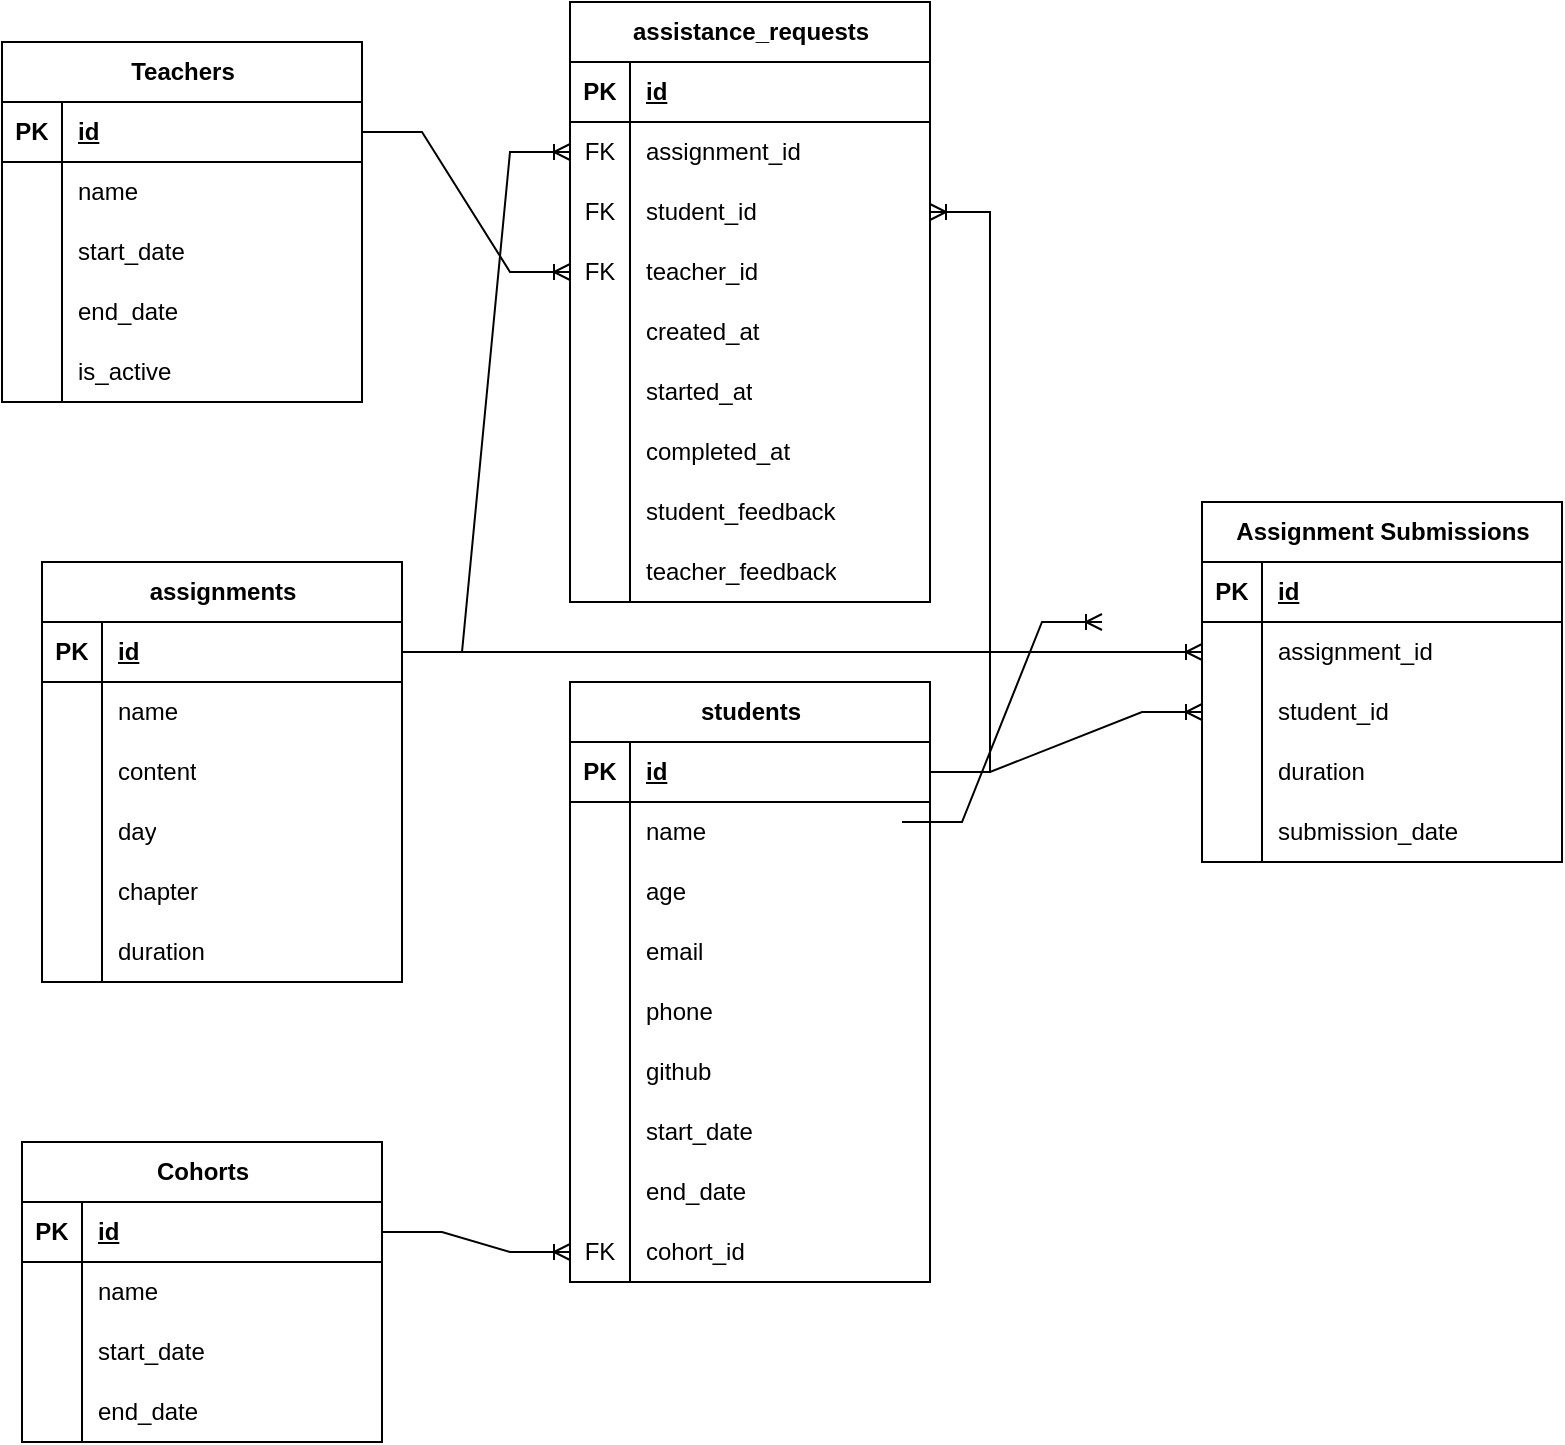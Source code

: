<mxfile version="21.5.1" type="device">
  <diagram id="C5RBs43oDa-KdzZeNtuy" name="Page-1">
    <mxGraphModel dx="472" dy="754" grid="1" gridSize="10" guides="1" tooltips="1" connect="1" arrows="1" fold="1" page="1" pageScale="1" pageWidth="827" pageHeight="1169" math="0" shadow="0">
      <root>
        <mxCell id="WIyWlLk6GJQsqaUBKTNV-0" />
        <mxCell id="WIyWlLk6GJQsqaUBKTNV-1" parent="WIyWlLk6GJQsqaUBKTNV-0" />
        <mxCell id="yOK73aCrvTyBXjFSY5mo-5" value="Teachers" style="shape=table;startSize=30;container=1;collapsible=1;childLayout=tableLayout;fixedRows=1;rowLines=0;fontStyle=1;align=center;resizeLast=1;html=1;" vertex="1" parent="WIyWlLk6GJQsqaUBKTNV-1">
          <mxGeometry x="40" y="80" width="180" height="180" as="geometry" />
        </mxCell>
        <mxCell id="yOK73aCrvTyBXjFSY5mo-6" value="" style="shape=tableRow;horizontal=0;startSize=0;swimlaneHead=0;swimlaneBody=0;fillColor=none;collapsible=0;dropTarget=0;points=[[0,0.5],[1,0.5]];portConstraint=eastwest;top=0;left=0;right=0;bottom=1;" vertex="1" parent="yOK73aCrvTyBXjFSY5mo-5">
          <mxGeometry y="30" width="180" height="30" as="geometry" />
        </mxCell>
        <mxCell id="yOK73aCrvTyBXjFSY5mo-7" value="PK" style="shape=partialRectangle;connectable=0;fillColor=none;top=0;left=0;bottom=0;right=0;fontStyle=1;overflow=hidden;whiteSpace=wrap;html=1;" vertex="1" parent="yOK73aCrvTyBXjFSY5mo-6">
          <mxGeometry width="30" height="30" as="geometry">
            <mxRectangle width="30" height="30" as="alternateBounds" />
          </mxGeometry>
        </mxCell>
        <mxCell id="yOK73aCrvTyBXjFSY5mo-8" value="id" style="shape=partialRectangle;connectable=0;fillColor=none;top=0;left=0;bottom=0;right=0;align=left;spacingLeft=6;fontStyle=5;overflow=hidden;whiteSpace=wrap;html=1;" vertex="1" parent="yOK73aCrvTyBXjFSY5mo-6">
          <mxGeometry x="30" width="150" height="30" as="geometry">
            <mxRectangle width="150" height="30" as="alternateBounds" />
          </mxGeometry>
        </mxCell>
        <mxCell id="yOK73aCrvTyBXjFSY5mo-9" value="" style="shape=tableRow;horizontal=0;startSize=0;swimlaneHead=0;swimlaneBody=0;fillColor=none;collapsible=0;dropTarget=0;points=[[0,0.5],[1,0.5]];portConstraint=eastwest;top=0;left=0;right=0;bottom=0;" vertex="1" parent="yOK73aCrvTyBXjFSY5mo-5">
          <mxGeometry y="60" width="180" height="30" as="geometry" />
        </mxCell>
        <mxCell id="yOK73aCrvTyBXjFSY5mo-10" value="" style="shape=partialRectangle;connectable=0;fillColor=none;top=0;left=0;bottom=0;right=0;editable=1;overflow=hidden;whiteSpace=wrap;html=1;" vertex="1" parent="yOK73aCrvTyBXjFSY5mo-9">
          <mxGeometry width="30" height="30" as="geometry">
            <mxRectangle width="30" height="30" as="alternateBounds" />
          </mxGeometry>
        </mxCell>
        <mxCell id="yOK73aCrvTyBXjFSY5mo-11" value="name" style="shape=partialRectangle;connectable=0;fillColor=none;top=0;left=0;bottom=0;right=0;align=left;spacingLeft=6;overflow=hidden;whiteSpace=wrap;html=1;" vertex="1" parent="yOK73aCrvTyBXjFSY5mo-9">
          <mxGeometry x="30" width="150" height="30" as="geometry">
            <mxRectangle width="150" height="30" as="alternateBounds" />
          </mxGeometry>
        </mxCell>
        <mxCell id="yOK73aCrvTyBXjFSY5mo-12" value="" style="shape=tableRow;horizontal=0;startSize=0;swimlaneHead=0;swimlaneBody=0;fillColor=none;collapsible=0;dropTarget=0;points=[[0,0.5],[1,0.5]];portConstraint=eastwest;top=0;left=0;right=0;bottom=0;" vertex="1" parent="yOK73aCrvTyBXjFSY5mo-5">
          <mxGeometry y="90" width="180" height="30" as="geometry" />
        </mxCell>
        <mxCell id="yOK73aCrvTyBXjFSY5mo-13" value="" style="shape=partialRectangle;connectable=0;fillColor=none;top=0;left=0;bottom=0;right=0;editable=1;overflow=hidden;whiteSpace=wrap;html=1;" vertex="1" parent="yOK73aCrvTyBXjFSY5mo-12">
          <mxGeometry width="30" height="30" as="geometry">
            <mxRectangle width="30" height="30" as="alternateBounds" />
          </mxGeometry>
        </mxCell>
        <mxCell id="yOK73aCrvTyBXjFSY5mo-14" value="start_date" style="shape=partialRectangle;connectable=0;fillColor=none;top=0;left=0;bottom=0;right=0;align=left;spacingLeft=6;overflow=hidden;whiteSpace=wrap;html=1;" vertex="1" parent="yOK73aCrvTyBXjFSY5mo-12">
          <mxGeometry x="30" width="150" height="30" as="geometry">
            <mxRectangle width="150" height="30" as="alternateBounds" />
          </mxGeometry>
        </mxCell>
        <mxCell id="yOK73aCrvTyBXjFSY5mo-15" value="" style="shape=tableRow;horizontal=0;startSize=0;swimlaneHead=0;swimlaneBody=0;fillColor=none;collapsible=0;dropTarget=0;points=[[0,0.5],[1,0.5]];portConstraint=eastwest;top=0;left=0;right=0;bottom=0;" vertex="1" parent="yOK73aCrvTyBXjFSY5mo-5">
          <mxGeometry y="120" width="180" height="30" as="geometry" />
        </mxCell>
        <mxCell id="yOK73aCrvTyBXjFSY5mo-16" value="" style="shape=partialRectangle;connectable=0;fillColor=none;top=0;left=0;bottom=0;right=0;editable=1;overflow=hidden;whiteSpace=wrap;html=1;" vertex="1" parent="yOK73aCrvTyBXjFSY5mo-15">
          <mxGeometry width="30" height="30" as="geometry">
            <mxRectangle width="30" height="30" as="alternateBounds" />
          </mxGeometry>
        </mxCell>
        <mxCell id="yOK73aCrvTyBXjFSY5mo-17" value="end_date" style="shape=partialRectangle;connectable=0;fillColor=none;top=0;left=0;bottom=0;right=0;align=left;spacingLeft=6;overflow=hidden;whiteSpace=wrap;html=1;" vertex="1" parent="yOK73aCrvTyBXjFSY5mo-15">
          <mxGeometry x="30" width="150" height="30" as="geometry">
            <mxRectangle width="150" height="30" as="alternateBounds" />
          </mxGeometry>
        </mxCell>
        <mxCell id="yOK73aCrvTyBXjFSY5mo-21" style="shape=tableRow;horizontal=0;startSize=0;swimlaneHead=0;swimlaneBody=0;fillColor=none;collapsible=0;dropTarget=0;points=[[0,0.5],[1,0.5]];portConstraint=eastwest;top=0;left=0;right=0;bottom=0;" vertex="1" parent="yOK73aCrvTyBXjFSY5mo-5">
          <mxGeometry y="150" width="180" height="30" as="geometry" />
        </mxCell>
        <mxCell id="yOK73aCrvTyBXjFSY5mo-22" style="shape=partialRectangle;connectable=0;fillColor=none;top=0;left=0;bottom=0;right=0;editable=1;overflow=hidden;whiteSpace=wrap;html=1;" vertex="1" parent="yOK73aCrvTyBXjFSY5mo-21">
          <mxGeometry width="30" height="30" as="geometry">
            <mxRectangle width="30" height="30" as="alternateBounds" />
          </mxGeometry>
        </mxCell>
        <mxCell id="yOK73aCrvTyBXjFSY5mo-23" value="is_active" style="shape=partialRectangle;connectable=0;fillColor=none;top=0;left=0;bottom=0;right=0;align=left;spacingLeft=6;overflow=hidden;whiteSpace=wrap;html=1;" vertex="1" parent="yOK73aCrvTyBXjFSY5mo-21">
          <mxGeometry x="30" width="150" height="30" as="geometry">
            <mxRectangle width="150" height="30" as="alternateBounds" />
          </mxGeometry>
        </mxCell>
        <mxCell id="yOK73aCrvTyBXjFSY5mo-24" value="assistance_requests" style="shape=table;startSize=30;container=1;collapsible=1;childLayout=tableLayout;fixedRows=1;rowLines=0;fontStyle=1;align=center;resizeLast=1;html=1;" vertex="1" parent="WIyWlLk6GJQsqaUBKTNV-1">
          <mxGeometry x="324" y="60" width="180" height="300" as="geometry" />
        </mxCell>
        <mxCell id="yOK73aCrvTyBXjFSY5mo-25" value="" style="shape=tableRow;horizontal=0;startSize=0;swimlaneHead=0;swimlaneBody=0;fillColor=none;collapsible=0;dropTarget=0;points=[[0,0.5],[1,0.5]];portConstraint=eastwest;top=0;left=0;right=0;bottom=1;" vertex="1" parent="yOK73aCrvTyBXjFSY5mo-24">
          <mxGeometry y="30" width="180" height="30" as="geometry" />
        </mxCell>
        <mxCell id="yOK73aCrvTyBXjFSY5mo-26" value="PK" style="shape=partialRectangle;connectable=0;fillColor=none;top=0;left=0;bottom=0;right=0;fontStyle=1;overflow=hidden;whiteSpace=wrap;html=1;" vertex="1" parent="yOK73aCrvTyBXjFSY5mo-25">
          <mxGeometry width="30" height="30" as="geometry">
            <mxRectangle width="30" height="30" as="alternateBounds" />
          </mxGeometry>
        </mxCell>
        <mxCell id="yOK73aCrvTyBXjFSY5mo-27" value="id" style="shape=partialRectangle;connectable=0;fillColor=none;top=0;left=0;bottom=0;right=0;align=left;spacingLeft=6;fontStyle=5;overflow=hidden;whiteSpace=wrap;html=1;" vertex="1" parent="yOK73aCrvTyBXjFSY5mo-25">
          <mxGeometry x="30" width="150" height="30" as="geometry">
            <mxRectangle width="150" height="30" as="alternateBounds" />
          </mxGeometry>
        </mxCell>
        <mxCell id="yOK73aCrvTyBXjFSY5mo-28" value="" style="shape=tableRow;horizontal=0;startSize=0;swimlaneHead=0;swimlaneBody=0;fillColor=none;collapsible=0;dropTarget=0;points=[[0,0.5],[1,0.5]];portConstraint=eastwest;top=0;left=0;right=0;bottom=0;" vertex="1" parent="yOK73aCrvTyBXjFSY5mo-24">
          <mxGeometry y="60" width="180" height="30" as="geometry" />
        </mxCell>
        <mxCell id="yOK73aCrvTyBXjFSY5mo-29" value="FK" style="shape=partialRectangle;connectable=0;fillColor=none;top=0;left=0;bottom=0;right=0;editable=1;overflow=hidden;whiteSpace=wrap;html=1;" vertex="1" parent="yOK73aCrvTyBXjFSY5mo-28">
          <mxGeometry width="30" height="30" as="geometry">
            <mxRectangle width="30" height="30" as="alternateBounds" />
          </mxGeometry>
        </mxCell>
        <mxCell id="yOK73aCrvTyBXjFSY5mo-30" value="assignment_id" style="shape=partialRectangle;connectable=0;fillColor=none;top=0;left=0;bottom=0;right=0;align=left;spacingLeft=6;overflow=hidden;whiteSpace=wrap;html=1;" vertex="1" parent="yOK73aCrvTyBXjFSY5mo-28">
          <mxGeometry x="30" width="150" height="30" as="geometry">
            <mxRectangle width="150" height="30" as="alternateBounds" />
          </mxGeometry>
        </mxCell>
        <mxCell id="yOK73aCrvTyBXjFSY5mo-31" value="" style="shape=tableRow;horizontal=0;startSize=0;swimlaneHead=0;swimlaneBody=0;fillColor=none;collapsible=0;dropTarget=0;points=[[0,0.5],[1,0.5]];portConstraint=eastwest;top=0;left=0;right=0;bottom=0;" vertex="1" parent="yOK73aCrvTyBXjFSY5mo-24">
          <mxGeometry y="90" width="180" height="30" as="geometry" />
        </mxCell>
        <mxCell id="yOK73aCrvTyBXjFSY5mo-32" value="FK" style="shape=partialRectangle;connectable=0;fillColor=none;top=0;left=0;bottom=0;right=0;editable=1;overflow=hidden;whiteSpace=wrap;html=1;" vertex="1" parent="yOK73aCrvTyBXjFSY5mo-31">
          <mxGeometry width="30" height="30" as="geometry">
            <mxRectangle width="30" height="30" as="alternateBounds" />
          </mxGeometry>
        </mxCell>
        <mxCell id="yOK73aCrvTyBXjFSY5mo-33" value="student_id" style="shape=partialRectangle;connectable=0;fillColor=none;top=0;left=0;bottom=0;right=0;align=left;spacingLeft=6;overflow=hidden;whiteSpace=wrap;html=1;" vertex="1" parent="yOK73aCrvTyBXjFSY5mo-31">
          <mxGeometry x="30" width="150" height="30" as="geometry">
            <mxRectangle width="150" height="30" as="alternateBounds" />
          </mxGeometry>
        </mxCell>
        <mxCell id="yOK73aCrvTyBXjFSY5mo-34" value="" style="shape=tableRow;horizontal=0;startSize=0;swimlaneHead=0;swimlaneBody=0;fillColor=none;collapsible=0;dropTarget=0;points=[[0,0.5],[1,0.5]];portConstraint=eastwest;top=0;left=0;right=0;bottom=0;" vertex="1" parent="yOK73aCrvTyBXjFSY5mo-24">
          <mxGeometry y="120" width="180" height="30" as="geometry" />
        </mxCell>
        <mxCell id="yOK73aCrvTyBXjFSY5mo-35" value="FK" style="shape=partialRectangle;connectable=0;fillColor=none;top=0;left=0;bottom=0;right=0;editable=1;overflow=hidden;whiteSpace=wrap;html=1;" vertex="1" parent="yOK73aCrvTyBXjFSY5mo-34">
          <mxGeometry width="30" height="30" as="geometry">
            <mxRectangle width="30" height="30" as="alternateBounds" />
          </mxGeometry>
        </mxCell>
        <mxCell id="yOK73aCrvTyBXjFSY5mo-36" value="teacher_id" style="shape=partialRectangle;connectable=0;fillColor=none;top=0;left=0;bottom=0;right=0;align=left;spacingLeft=6;overflow=hidden;whiteSpace=wrap;html=1;" vertex="1" parent="yOK73aCrvTyBXjFSY5mo-34">
          <mxGeometry x="30" width="150" height="30" as="geometry">
            <mxRectangle width="150" height="30" as="alternateBounds" />
          </mxGeometry>
        </mxCell>
        <mxCell id="yOK73aCrvTyBXjFSY5mo-43" style="shape=tableRow;horizontal=0;startSize=0;swimlaneHead=0;swimlaneBody=0;fillColor=none;collapsible=0;dropTarget=0;points=[[0,0.5],[1,0.5]];portConstraint=eastwest;top=0;left=0;right=0;bottom=0;" vertex="1" parent="yOK73aCrvTyBXjFSY5mo-24">
          <mxGeometry y="150" width="180" height="30" as="geometry" />
        </mxCell>
        <mxCell id="yOK73aCrvTyBXjFSY5mo-44" style="shape=partialRectangle;connectable=0;fillColor=none;top=0;left=0;bottom=0;right=0;editable=1;overflow=hidden;whiteSpace=wrap;html=1;" vertex="1" parent="yOK73aCrvTyBXjFSY5mo-43">
          <mxGeometry width="30" height="30" as="geometry">
            <mxRectangle width="30" height="30" as="alternateBounds" />
          </mxGeometry>
        </mxCell>
        <mxCell id="yOK73aCrvTyBXjFSY5mo-45" value="created_at" style="shape=partialRectangle;connectable=0;fillColor=none;top=0;left=0;bottom=0;right=0;align=left;spacingLeft=6;overflow=hidden;whiteSpace=wrap;html=1;" vertex="1" parent="yOK73aCrvTyBXjFSY5mo-43">
          <mxGeometry x="30" width="150" height="30" as="geometry">
            <mxRectangle width="150" height="30" as="alternateBounds" />
          </mxGeometry>
        </mxCell>
        <mxCell id="yOK73aCrvTyBXjFSY5mo-40" style="shape=tableRow;horizontal=0;startSize=0;swimlaneHead=0;swimlaneBody=0;fillColor=none;collapsible=0;dropTarget=0;points=[[0,0.5],[1,0.5]];portConstraint=eastwest;top=0;left=0;right=0;bottom=0;" vertex="1" parent="yOK73aCrvTyBXjFSY5mo-24">
          <mxGeometry y="180" width="180" height="30" as="geometry" />
        </mxCell>
        <mxCell id="yOK73aCrvTyBXjFSY5mo-41" style="shape=partialRectangle;connectable=0;fillColor=none;top=0;left=0;bottom=0;right=0;editable=1;overflow=hidden;whiteSpace=wrap;html=1;" vertex="1" parent="yOK73aCrvTyBXjFSY5mo-40">
          <mxGeometry width="30" height="30" as="geometry">
            <mxRectangle width="30" height="30" as="alternateBounds" />
          </mxGeometry>
        </mxCell>
        <mxCell id="yOK73aCrvTyBXjFSY5mo-42" value="started_at" style="shape=partialRectangle;connectable=0;fillColor=none;top=0;left=0;bottom=0;right=0;align=left;spacingLeft=6;overflow=hidden;whiteSpace=wrap;html=1;" vertex="1" parent="yOK73aCrvTyBXjFSY5mo-40">
          <mxGeometry x="30" width="150" height="30" as="geometry">
            <mxRectangle width="150" height="30" as="alternateBounds" />
          </mxGeometry>
        </mxCell>
        <mxCell id="yOK73aCrvTyBXjFSY5mo-37" style="shape=tableRow;horizontal=0;startSize=0;swimlaneHead=0;swimlaneBody=0;fillColor=none;collapsible=0;dropTarget=0;points=[[0,0.5],[1,0.5]];portConstraint=eastwest;top=0;left=0;right=0;bottom=0;" vertex="1" parent="yOK73aCrvTyBXjFSY5mo-24">
          <mxGeometry y="210" width="180" height="30" as="geometry" />
        </mxCell>
        <mxCell id="yOK73aCrvTyBXjFSY5mo-38" style="shape=partialRectangle;connectable=0;fillColor=none;top=0;left=0;bottom=0;right=0;editable=1;overflow=hidden;whiteSpace=wrap;html=1;" vertex="1" parent="yOK73aCrvTyBXjFSY5mo-37">
          <mxGeometry width="30" height="30" as="geometry">
            <mxRectangle width="30" height="30" as="alternateBounds" />
          </mxGeometry>
        </mxCell>
        <mxCell id="yOK73aCrvTyBXjFSY5mo-39" value="completed_at" style="shape=partialRectangle;connectable=0;fillColor=none;top=0;left=0;bottom=0;right=0;align=left;spacingLeft=6;overflow=hidden;whiteSpace=wrap;html=1;" vertex="1" parent="yOK73aCrvTyBXjFSY5mo-37">
          <mxGeometry x="30" width="150" height="30" as="geometry">
            <mxRectangle width="150" height="30" as="alternateBounds" />
          </mxGeometry>
        </mxCell>
        <mxCell id="yOK73aCrvTyBXjFSY5mo-49" style="shape=tableRow;horizontal=0;startSize=0;swimlaneHead=0;swimlaneBody=0;fillColor=none;collapsible=0;dropTarget=0;points=[[0,0.5],[1,0.5]];portConstraint=eastwest;top=0;left=0;right=0;bottom=0;" vertex="1" parent="yOK73aCrvTyBXjFSY5mo-24">
          <mxGeometry y="240" width="180" height="30" as="geometry" />
        </mxCell>
        <mxCell id="yOK73aCrvTyBXjFSY5mo-50" style="shape=partialRectangle;connectable=0;fillColor=none;top=0;left=0;bottom=0;right=0;editable=1;overflow=hidden;whiteSpace=wrap;html=1;" vertex="1" parent="yOK73aCrvTyBXjFSY5mo-49">
          <mxGeometry width="30" height="30" as="geometry">
            <mxRectangle width="30" height="30" as="alternateBounds" />
          </mxGeometry>
        </mxCell>
        <mxCell id="yOK73aCrvTyBXjFSY5mo-51" value="student_feedback" style="shape=partialRectangle;connectable=0;fillColor=none;top=0;left=0;bottom=0;right=0;align=left;spacingLeft=6;overflow=hidden;whiteSpace=wrap;html=1;" vertex="1" parent="yOK73aCrvTyBXjFSY5mo-49">
          <mxGeometry x="30" width="150" height="30" as="geometry">
            <mxRectangle width="150" height="30" as="alternateBounds" />
          </mxGeometry>
        </mxCell>
        <mxCell id="yOK73aCrvTyBXjFSY5mo-46" style="shape=tableRow;horizontal=0;startSize=0;swimlaneHead=0;swimlaneBody=0;fillColor=none;collapsible=0;dropTarget=0;points=[[0,0.5],[1,0.5]];portConstraint=eastwest;top=0;left=0;right=0;bottom=0;" vertex="1" parent="yOK73aCrvTyBXjFSY5mo-24">
          <mxGeometry y="270" width="180" height="30" as="geometry" />
        </mxCell>
        <mxCell id="yOK73aCrvTyBXjFSY5mo-47" style="shape=partialRectangle;connectable=0;fillColor=none;top=0;left=0;bottom=0;right=0;editable=1;overflow=hidden;whiteSpace=wrap;html=1;" vertex="1" parent="yOK73aCrvTyBXjFSY5mo-46">
          <mxGeometry width="30" height="30" as="geometry">
            <mxRectangle width="30" height="30" as="alternateBounds" />
          </mxGeometry>
        </mxCell>
        <mxCell id="yOK73aCrvTyBXjFSY5mo-48" value="teacher_feedback" style="shape=partialRectangle;connectable=0;fillColor=none;top=0;left=0;bottom=0;right=0;align=left;spacingLeft=6;overflow=hidden;whiteSpace=wrap;html=1;" vertex="1" parent="yOK73aCrvTyBXjFSY5mo-46">
          <mxGeometry x="30" width="150" height="30" as="geometry">
            <mxRectangle width="150" height="30" as="alternateBounds" />
          </mxGeometry>
        </mxCell>
        <mxCell id="yOK73aCrvTyBXjFSY5mo-55" value="" style="edgeStyle=entityRelationEdgeStyle;fontSize=12;html=1;endArrow=ERoneToMany;rounded=0;exitX=1;exitY=0.5;exitDx=0;exitDy=0;entryX=0;entryY=0.5;entryDx=0;entryDy=0;" edge="1" parent="WIyWlLk6GJQsqaUBKTNV-1" source="yOK73aCrvTyBXjFSY5mo-6" target="yOK73aCrvTyBXjFSY5mo-34">
          <mxGeometry width="100" height="100" relative="1" as="geometry">
            <mxPoint x="314" y="545" as="sourcePoint" />
            <mxPoint x="430" y="240" as="targetPoint" />
            <Array as="points">
              <mxPoint x="230" y="95" />
            </Array>
          </mxGeometry>
        </mxCell>
        <mxCell id="yOK73aCrvTyBXjFSY5mo-57" value="Cohorts" style="shape=table;startSize=30;container=1;collapsible=1;childLayout=tableLayout;fixedRows=1;rowLines=0;fontStyle=1;align=center;resizeLast=1;html=1;" vertex="1" parent="WIyWlLk6GJQsqaUBKTNV-1">
          <mxGeometry x="50" y="630" width="180" height="150" as="geometry" />
        </mxCell>
        <mxCell id="yOK73aCrvTyBXjFSY5mo-58" value="" style="shape=tableRow;horizontal=0;startSize=0;swimlaneHead=0;swimlaneBody=0;fillColor=none;collapsible=0;dropTarget=0;points=[[0,0.5],[1,0.5]];portConstraint=eastwest;top=0;left=0;right=0;bottom=1;" vertex="1" parent="yOK73aCrvTyBXjFSY5mo-57">
          <mxGeometry y="30" width="180" height="30" as="geometry" />
        </mxCell>
        <mxCell id="yOK73aCrvTyBXjFSY5mo-59" value="PK" style="shape=partialRectangle;connectable=0;fillColor=none;top=0;left=0;bottom=0;right=0;fontStyle=1;overflow=hidden;whiteSpace=wrap;html=1;" vertex="1" parent="yOK73aCrvTyBXjFSY5mo-58">
          <mxGeometry width="30" height="30" as="geometry">
            <mxRectangle width="30" height="30" as="alternateBounds" />
          </mxGeometry>
        </mxCell>
        <mxCell id="yOK73aCrvTyBXjFSY5mo-60" value="id" style="shape=partialRectangle;connectable=0;fillColor=none;top=0;left=0;bottom=0;right=0;align=left;spacingLeft=6;fontStyle=5;overflow=hidden;whiteSpace=wrap;html=1;" vertex="1" parent="yOK73aCrvTyBXjFSY5mo-58">
          <mxGeometry x="30" width="150" height="30" as="geometry">
            <mxRectangle width="150" height="30" as="alternateBounds" />
          </mxGeometry>
        </mxCell>
        <mxCell id="yOK73aCrvTyBXjFSY5mo-61" value="" style="shape=tableRow;horizontal=0;startSize=0;swimlaneHead=0;swimlaneBody=0;fillColor=none;collapsible=0;dropTarget=0;points=[[0,0.5],[1,0.5]];portConstraint=eastwest;top=0;left=0;right=0;bottom=0;" vertex="1" parent="yOK73aCrvTyBXjFSY5mo-57">
          <mxGeometry y="60" width="180" height="30" as="geometry" />
        </mxCell>
        <mxCell id="yOK73aCrvTyBXjFSY5mo-62" value="" style="shape=partialRectangle;connectable=0;fillColor=none;top=0;left=0;bottom=0;right=0;editable=1;overflow=hidden;whiteSpace=wrap;html=1;" vertex="1" parent="yOK73aCrvTyBXjFSY5mo-61">
          <mxGeometry width="30" height="30" as="geometry">
            <mxRectangle width="30" height="30" as="alternateBounds" />
          </mxGeometry>
        </mxCell>
        <mxCell id="yOK73aCrvTyBXjFSY5mo-63" value="name" style="shape=partialRectangle;connectable=0;fillColor=none;top=0;left=0;bottom=0;right=0;align=left;spacingLeft=6;overflow=hidden;whiteSpace=wrap;html=1;" vertex="1" parent="yOK73aCrvTyBXjFSY5mo-61">
          <mxGeometry x="30" width="150" height="30" as="geometry">
            <mxRectangle width="150" height="30" as="alternateBounds" />
          </mxGeometry>
        </mxCell>
        <mxCell id="yOK73aCrvTyBXjFSY5mo-64" value="" style="shape=tableRow;horizontal=0;startSize=0;swimlaneHead=0;swimlaneBody=0;fillColor=none;collapsible=0;dropTarget=0;points=[[0,0.5],[1,0.5]];portConstraint=eastwest;top=0;left=0;right=0;bottom=0;" vertex="1" parent="yOK73aCrvTyBXjFSY5mo-57">
          <mxGeometry y="90" width="180" height="30" as="geometry" />
        </mxCell>
        <mxCell id="yOK73aCrvTyBXjFSY5mo-65" value="" style="shape=partialRectangle;connectable=0;fillColor=none;top=0;left=0;bottom=0;right=0;editable=1;overflow=hidden;whiteSpace=wrap;html=1;" vertex="1" parent="yOK73aCrvTyBXjFSY5mo-64">
          <mxGeometry width="30" height="30" as="geometry">
            <mxRectangle width="30" height="30" as="alternateBounds" />
          </mxGeometry>
        </mxCell>
        <mxCell id="yOK73aCrvTyBXjFSY5mo-66" value="start_date" style="shape=partialRectangle;connectable=0;fillColor=none;top=0;left=0;bottom=0;right=0;align=left;spacingLeft=6;overflow=hidden;whiteSpace=wrap;html=1;" vertex="1" parent="yOK73aCrvTyBXjFSY5mo-64">
          <mxGeometry x="30" width="150" height="30" as="geometry">
            <mxRectangle width="150" height="30" as="alternateBounds" />
          </mxGeometry>
        </mxCell>
        <mxCell id="yOK73aCrvTyBXjFSY5mo-67" value="" style="shape=tableRow;horizontal=0;startSize=0;swimlaneHead=0;swimlaneBody=0;fillColor=none;collapsible=0;dropTarget=0;points=[[0,0.5],[1,0.5]];portConstraint=eastwest;top=0;left=0;right=0;bottom=0;" vertex="1" parent="yOK73aCrvTyBXjFSY5mo-57">
          <mxGeometry y="120" width="180" height="30" as="geometry" />
        </mxCell>
        <mxCell id="yOK73aCrvTyBXjFSY5mo-68" value="" style="shape=partialRectangle;connectable=0;fillColor=none;top=0;left=0;bottom=0;right=0;editable=1;overflow=hidden;whiteSpace=wrap;html=1;" vertex="1" parent="yOK73aCrvTyBXjFSY5mo-67">
          <mxGeometry width="30" height="30" as="geometry">
            <mxRectangle width="30" height="30" as="alternateBounds" />
          </mxGeometry>
        </mxCell>
        <mxCell id="yOK73aCrvTyBXjFSY5mo-69" value="end_date" style="shape=partialRectangle;connectable=0;fillColor=none;top=0;left=0;bottom=0;right=0;align=left;spacingLeft=6;overflow=hidden;whiteSpace=wrap;html=1;" vertex="1" parent="yOK73aCrvTyBXjFSY5mo-67">
          <mxGeometry x="30" width="150" height="30" as="geometry">
            <mxRectangle width="150" height="30" as="alternateBounds" />
          </mxGeometry>
        </mxCell>
        <mxCell id="yOK73aCrvTyBXjFSY5mo-70" value="" style="edgeStyle=entityRelationEdgeStyle;fontSize=12;html=1;endArrow=ERoneToMany;rounded=0;exitX=1;exitY=0.5;exitDx=0;exitDy=0;entryX=0;entryY=0.5;entryDx=0;entryDy=0;" edge="1" parent="WIyWlLk6GJQsqaUBKTNV-1" source="yOK73aCrvTyBXjFSY5mo-58" target="yOK73aCrvTyBXjFSY5mo-96">
          <mxGeometry width="100" height="100" relative="1" as="geometry">
            <mxPoint x="260" y="530" as="sourcePoint" />
            <mxPoint x="310" y="470" as="targetPoint" />
            <Array as="points">
              <mxPoint x="360" y="470" />
            </Array>
          </mxGeometry>
        </mxCell>
        <mxCell id="yOK73aCrvTyBXjFSY5mo-71" value="students" style="shape=table;startSize=30;container=1;collapsible=1;childLayout=tableLayout;fixedRows=1;rowLines=0;fontStyle=1;align=center;resizeLast=1;html=1;" vertex="1" parent="WIyWlLk6GJQsqaUBKTNV-1">
          <mxGeometry x="324" y="400" width="180" height="300" as="geometry" />
        </mxCell>
        <mxCell id="yOK73aCrvTyBXjFSY5mo-72" value="" style="shape=tableRow;horizontal=0;startSize=0;swimlaneHead=0;swimlaneBody=0;fillColor=none;collapsible=0;dropTarget=0;points=[[0,0.5],[1,0.5]];portConstraint=eastwest;top=0;left=0;right=0;bottom=1;" vertex="1" parent="yOK73aCrvTyBXjFSY5mo-71">
          <mxGeometry y="30" width="180" height="30" as="geometry" />
        </mxCell>
        <mxCell id="yOK73aCrvTyBXjFSY5mo-73" value="PK" style="shape=partialRectangle;connectable=0;fillColor=none;top=0;left=0;bottom=0;right=0;fontStyle=1;overflow=hidden;whiteSpace=wrap;html=1;" vertex="1" parent="yOK73aCrvTyBXjFSY5mo-72">
          <mxGeometry width="30" height="30" as="geometry">
            <mxRectangle width="30" height="30" as="alternateBounds" />
          </mxGeometry>
        </mxCell>
        <mxCell id="yOK73aCrvTyBXjFSY5mo-74" value="id" style="shape=partialRectangle;connectable=0;fillColor=none;top=0;left=0;bottom=0;right=0;align=left;spacingLeft=6;fontStyle=5;overflow=hidden;whiteSpace=wrap;html=1;" vertex="1" parent="yOK73aCrvTyBXjFSY5mo-72">
          <mxGeometry x="30" width="150" height="30" as="geometry">
            <mxRectangle width="150" height="30" as="alternateBounds" />
          </mxGeometry>
        </mxCell>
        <mxCell id="yOK73aCrvTyBXjFSY5mo-75" value="" style="shape=tableRow;horizontal=0;startSize=0;swimlaneHead=0;swimlaneBody=0;fillColor=none;collapsible=0;dropTarget=0;points=[[0,0.5],[1,0.5]];portConstraint=eastwest;top=0;left=0;right=0;bottom=0;" vertex="1" parent="yOK73aCrvTyBXjFSY5mo-71">
          <mxGeometry y="60" width="180" height="30" as="geometry" />
        </mxCell>
        <mxCell id="yOK73aCrvTyBXjFSY5mo-76" value="" style="shape=partialRectangle;connectable=0;fillColor=none;top=0;left=0;bottom=0;right=0;editable=1;overflow=hidden;whiteSpace=wrap;html=1;" vertex="1" parent="yOK73aCrvTyBXjFSY5mo-75">
          <mxGeometry width="30" height="30" as="geometry">
            <mxRectangle width="30" height="30" as="alternateBounds" />
          </mxGeometry>
        </mxCell>
        <mxCell id="yOK73aCrvTyBXjFSY5mo-77" value="name" style="shape=partialRectangle;connectable=0;fillColor=none;top=0;left=0;bottom=0;right=0;align=left;spacingLeft=6;overflow=hidden;whiteSpace=wrap;html=1;" vertex="1" parent="yOK73aCrvTyBXjFSY5mo-75">
          <mxGeometry x="30" width="150" height="30" as="geometry">
            <mxRectangle width="150" height="30" as="alternateBounds" />
          </mxGeometry>
        </mxCell>
        <mxCell id="yOK73aCrvTyBXjFSY5mo-78" value="" style="shape=tableRow;horizontal=0;startSize=0;swimlaneHead=0;swimlaneBody=0;fillColor=none;collapsible=0;dropTarget=0;points=[[0,0.5],[1,0.5]];portConstraint=eastwest;top=0;left=0;right=0;bottom=0;" vertex="1" parent="yOK73aCrvTyBXjFSY5mo-71">
          <mxGeometry y="90" width="180" height="30" as="geometry" />
        </mxCell>
        <mxCell id="yOK73aCrvTyBXjFSY5mo-79" value="" style="shape=partialRectangle;connectable=0;fillColor=none;top=0;left=0;bottom=0;right=0;editable=1;overflow=hidden;whiteSpace=wrap;html=1;" vertex="1" parent="yOK73aCrvTyBXjFSY5mo-78">
          <mxGeometry width="30" height="30" as="geometry">
            <mxRectangle width="30" height="30" as="alternateBounds" />
          </mxGeometry>
        </mxCell>
        <mxCell id="yOK73aCrvTyBXjFSY5mo-80" value="age" style="shape=partialRectangle;connectable=0;fillColor=none;top=0;left=0;bottom=0;right=0;align=left;spacingLeft=6;overflow=hidden;whiteSpace=wrap;html=1;" vertex="1" parent="yOK73aCrvTyBXjFSY5mo-78">
          <mxGeometry x="30" width="150" height="30" as="geometry">
            <mxRectangle width="150" height="30" as="alternateBounds" />
          </mxGeometry>
        </mxCell>
        <mxCell id="yOK73aCrvTyBXjFSY5mo-81" value="" style="shape=tableRow;horizontal=0;startSize=0;swimlaneHead=0;swimlaneBody=0;fillColor=none;collapsible=0;dropTarget=0;points=[[0,0.5],[1,0.5]];portConstraint=eastwest;top=0;left=0;right=0;bottom=0;" vertex="1" parent="yOK73aCrvTyBXjFSY5mo-71">
          <mxGeometry y="120" width="180" height="30" as="geometry" />
        </mxCell>
        <mxCell id="yOK73aCrvTyBXjFSY5mo-82" value="" style="shape=partialRectangle;connectable=0;fillColor=none;top=0;left=0;bottom=0;right=0;editable=1;overflow=hidden;whiteSpace=wrap;html=1;" vertex="1" parent="yOK73aCrvTyBXjFSY5mo-81">
          <mxGeometry width="30" height="30" as="geometry">
            <mxRectangle width="30" height="30" as="alternateBounds" />
          </mxGeometry>
        </mxCell>
        <mxCell id="yOK73aCrvTyBXjFSY5mo-83" value="email" style="shape=partialRectangle;connectable=0;fillColor=none;top=0;left=0;bottom=0;right=0;align=left;spacingLeft=6;overflow=hidden;whiteSpace=wrap;html=1;" vertex="1" parent="yOK73aCrvTyBXjFSY5mo-81">
          <mxGeometry x="30" width="150" height="30" as="geometry">
            <mxRectangle width="150" height="30" as="alternateBounds" />
          </mxGeometry>
        </mxCell>
        <mxCell id="yOK73aCrvTyBXjFSY5mo-90" style="shape=tableRow;horizontal=0;startSize=0;swimlaneHead=0;swimlaneBody=0;fillColor=none;collapsible=0;dropTarget=0;points=[[0,0.5],[1,0.5]];portConstraint=eastwest;top=0;left=0;right=0;bottom=0;" vertex="1" parent="yOK73aCrvTyBXjFSY5mo-71">
          <mxGeometry y="150" width="180" height="30" as="geometry" />
        </mxCell>
        <mxCell id="yOK73aCrvTyBXjFSY5mo-91" style="shape=partialRectangle;connectable=0;fillColor=none;top=0;left=0;bottom=0;right=0;editable=1;overflow=hidden;whiteSpace=wrap;html=1;" vertex="1" parent="yOK73aCrvTyBXjFSY5mo-90">
          <mxGeometry width="30" height="30" as="geometry">
            <mxRectangle width="30" height="30" as="alternateBounds" />
          </mxGeometry>
        </mxCell>
        <mxCell id="yOK73aCrvTyBXjFSY5mo-92" value="phone" style="shape=partialRectangle;connectable=0;fillColor=none;top=0;left=0;bottom=0;right=0;align=left;spacingLeft=6;overflow=hidden;whiteSpace=wrap;html=1;" vertex="1" parent="yOK73aCrvTyBXjFSY5mo-90">
          <mxGeometry x="30" width="150" height="30" as="geometry">
            <mxRectangle width="150" height="30" as="alternateBounds" />
          </mxGeometry>
        </mxCell>
        <mxCell id="yOK73aCrvTyBXjFSY5mo-87" style="shape=tableRow;horizontal=0;startSize=0;swimlaneHead=0;swimlaneBody=0;fillColor=none;collapsible=0;dropTarget=0;points=[[0,0.5],[1,0.5]];portConstraint=eastwest;top=0;left=0;right=0;bottom=0;" vertex="1" parent="yOK73aCrvTyBXjFSY5mo-71">
          <mxGeometry y="180" width="180" height="30" as="geometry" />
        </mxCell>
        <mxCell id="yOK73aCrvTyBXjFSY5mo-88" style="shape=partialRectangle;connectable=0;fillColor=none;top=0;left=0;bottom=0;right=0;editable=1;overflow=hidden;whiteSpace=wrap;html=1;" vertex="1" parent="yOK73aCrvTyBXjFSY5mo-87">
          <mxGeometry width="30" height="30" as="geometry">
            <mxRectangle width="30" height="30" as="alternateBounds" />
          </mxGeometry>
        </mxCell>
        <mxCell id="yOK73aCrvTyBXjFSY5mo-89" value="github" style="shape=partialRectangle;connectable=0;fillColor=none;top=0;left=0;bottom=0;right=0;align=left;spacingLeft=6;overflow=hidden;whiteSpace=wrap;html=1;" vertex="1" parent="yOK73aCrvTyBXjFSY5mo-87">
          <mxGeometry x="30" width="150" height="30" as="geometry">
            <mxRectangle width="150" height="30" as="alternateBounds" />
          </mxGeometry>
        </mxCell>
        <mxCell id="yOK73aCrvTyBXjFSY5mo-84" style="shape=tableRow;horizontal=0;startSize=0;swimlaneHead=0;swimlaneBody=0;fillColor=none;collapsible=0;dropTarget=0;points=[[0,0.5],[1,0.5]];portConstraint=eastwest;top=0;left=0;right=0;bottom=0;" vertex="1" parent="yOK73aCrvTyBXjFSY5mo-71">
          <mxGeometry y="210" width="180" height="30" as="geometry" />
        </mxCell>
        <mxCell id="yOK73aCrvTyBXjFSY5mo-85" style="shape=partialRectangle;connectable=0;fillColor=none;top=0;left=0;bottom=0;right=0;editable=1;overflow=hidden;whiteSpace=wrap;html=1;" vertex="1" parent="yOK73aCrvTyBXjFSY5mo-84">
          <mxGeometry width="30" height="30" as="geometry">
            <mxRectangle width="30" height="30" as="alternateBounds" />
          </mxGeometry>
        </mxCell>
        <mxCell id="yOK73aCrvTyBXjFSY5mo-86" value="start_date" style="shape=partialRectangle;connectable=0;fillColor=none;top=0;left=0;bottom=0;right=0;align=left;spacingLeft=6;overflow=hidden;whiteSpace=wrap;html=1;" vertex="1" parent="yOK73aCrvTyBXjFSY5mo-84">
          <mxGeometry x="30" width="150" height="30" as="geometry">
            <mxRectangle width="150" height="30" as="alternateBounds" />
          </mxGeometry>
        </mxCell>
        <mxCell id="yOK73aCrvTyBXjFSY5mo-93" style="shape=tableRow;horizontal=0;startSize=0;swimlaneHead=0;swimlaneBody=0;fillColor=none;collapsible=0;dropTarget=0;points=[[0,0.5],[1,0.5]];portConstraint=eastwest;top=0;left=0;right=0;bottom=0;" vertex="1" parent="yOK73aCrvTyBXjFSY5mo-71">
          <mxGeometry y="240" width="180" height="30" as="geometry" />
        </mxCell>
        <mxCell id="yOK73aCrvTyBXjFSY5mo-94" style="shape=partialRectangle;connectable=0;fillColor=none;top=0;left=0;bottom=0;right=0;editable=1;overflow=hidden;whiteSpace=wrap;html=1;" vertex="1" parent="yOK73aCrvTyBXjFSY5mo-93">
          <mxGeometry width="30" height="30" as="geometry">
            <mxRectangle width="30" height="30" as="alternateBounds" />
          </mxGeometry>
        </mxCell>
        <mxCell id="yOK73aCrvTyBXjFSY5mo-95" value="end_date" style="shape=partialRectangle;connectable=0;fillColor=none;top=0;left=0;bottom=0;right=0;align=left;spacingLeft=6;overflow=hidden;whiteSpace=wrap;html=1;" vertex="1" parent="yOK73aCrvTyBXjFSY5mo-93">
          <mxGeometry x="30" width="150" height="30" as="geometry">
            <mxRectangle width="150" height="30" as="alternateBounds" />
          </mxGeometry>
        </mxCell>
        <mxCell id="yOK73aCrvTyBXjFSY5mo-96" style="shape=tableRow;horizontal=0;startSize=0;swimlaneHead=0;swimlaneBody=0;fillColor=none;collapsible=0;dropTarget=0;points=[[0,0.5],[1,0.5]];portConstraint=eastwest;top=0;left=0;right=0;bottom=0;" vertex="1" parent="yOK73aCrvTyBXjFSY5mo-71">
          <mxGeometry y="270" width="180" height="30" as="geometry" />
        </mxCell>
        <mxCell id="yOK73aCrvTyBXjFSY5mo-97" value="FK" style="shape=partialRectangle;connectable=0;fillColor=none;top=0;left=0;bottom=0;right=0;editable=1;overflow=hidden;whiteSpace=wrap;html=1;" vertex="1" parent="yOK73aCrvTyBXjFSY5mo-96">
          <mxGeometry width="30" height="30" as="geometry">
            <mxRectangle width="30" height="30" as="alternateBounds" />
          </mxGeometry>
        </mxCell>
        <mxCell id="yOK73aCrvTyBXjFSY5mo-98" value="cohort_id" style="shape=partialRectangle;connectable=0;fillColor=none;top=0;left=0;bottom=0;right=0;align=left;spacingLeft=6;overflow=hidden;whiteSpace=wrap;html=1;" vertex="1" parent="yOK73aCrvTyBXjFSY5mo-96">
          <mxGeometry x="30" width="150" height="30" as="geometry">
            <mxRectangle width="150" height="30" as="alternateBounds" />
          </mxGeometry>
        </mxCell>
        <mxCell id="yOK73aCrvTyBXjFSY5mo-99" value="" style="edgeStyle=entityRelationEdgeStyle;fontSize=12;html=1;endArrow=ERoneToMany;rounded=0;entryX=1;entryY=0.5;entryDx=0;entryDy=0;exitX=1;exitY=0.5;exitDx=0;exitDy=0;" edge="1" parent="WIyWlLk6GJQsqaUBKTNV-1" source="yOK73aCrvTyBXjFSY5mo-72" target="yOK73aCrvTyBXjFSY5mo-31">
          <mxGeometry width="100" height="100" relative="1" as="geometry">
            <mxPoint x="520" y="450" as="sourcePoint" />
            <mxPoint x="324" y="165" as="targetPoint" />
          </mxGeometry>
        </mxCell>
        <mxCell id="yOK73aCrvTyBXjFSY5mo-100" value="assignments" style="shape=table;startSize=30;container=1;collapsible=1;childLayout=tableLayout;fixedRows=1;rowLines=0;fontStyle=1;align=center;resizeLast=1;html=1;" vertex="1" parent="WIyWlLk6GJQsqaUBKTNV-1">
          <mxGeometry x="60" y="340" width="180" height="210" as="geometry" />
        </mxCell>
        <mxCell id="yOK73aCrvTyBXjFSY5mo-101" value="" style="shape=tableRow;horizontal=0;startSize=0;swimlaneHead=0;swimlaneBody=0;fillColor=none;collapsible=0;dropTarget=0;points=[[0,0.5],[1,0.5]];portConstraint=eastwest;top=0;left=0;right=0;bottom=1;" vertex="1" parent="yOK73aCrvTyBXjFSY5mo-100">
          <mxGeometry y="30" width="180" height="30" as="geometry" />
        </mxCell>
        <mxCell id="yOK73aCrvTyBXjFSY5mo-102" value="PK" style="shape=partialRectangle;connectable=0;fillColor=none;top=0;left=0;bottom=0;right=0;fontStyle=1;overflow=hidden;whiteSpace=wrap;html=1;" vertex="1" parent="yOK73aCrvTyBXjFSY5mo-101">
          <mxGeometry width="30" height="30" as="geometry">
            <mxRectangle width="30" height="30" as="alternateBounds" />
          </mxGeometry>
        </mxCell>
        <mxCell id="yOK73aCrvTyBXjFSY5mo-103" value="id" style="shape=partialRectangle;connectable=0;fillColor=none;top=0;left=0;bottom=0;right=0;align=left;spacingLeft=6;fontStyle=5;overflow=hidden;whiteSpace=wrap;html=1;" vertex="1" parent="yOK73aCrvTyBXjFSY5mo-101">
          <mxGeometry x="30" width="150" height="30" as="geometry">
            <mxRectangle width="150" height="30" as="alternateBounds" />
          </mxGeometry>
        </mxCell>
        <mxCell id="yOK73aCrvTyBXjFSY5mo-104" value="" style="shape=tableRow;horizontal=0;startSize=0;swimlaneHead=0;swimlaneBody=0;fillColor=none;collapsible=0;dropTarget=0;points=[[0,0.5],[1,0.5]];portConstraint=eastwest;top=0;left=0;right=0;bottom=0;" vertex="1" parent="yOK73aCrvTyBXjFSY5mo-100">
          <mxGeometry y="60" width="180" height="30" as="geometry" />
        </mxCell>
        <mxCell id="yOK73aCrvTyBXjFSY5mo-105" value="" style="shape=partialRectangle;connectable=0;fillColor=none;top=0;left=0;bottom=0;right=0;editable=1;overflow=hidden;whiteSpace=wrap;html=1;" vertex="1" parent="yOK73aCrvTyBXjFSY5mo-104">
          <mxGeometry width="30" height="30" as="geometry">
            <mxRectangle width="30" height="30" as="alternateBounds" />
          </mxGeometry>
        </mxCell>
        <mxCell id="yOK73aCrvTyBXjFSY5mo-106" value="name" style="shape=partialRectangle;connectable=0;fillColor=none;top=0;left=0;bottom=0;right=0;align=left;spacingLeft=6;overflow=hidden;whiteSpace=wrap;html=1;" vertex="1" parent="yOK73aCrvTyBXjFSY5mo-104">
          <mxGeometry x="30" width="150" height="30" as="geometry">
            <mxRectangle width="150" height="30" as="alternateBounds" />
          </mxGeometry>
        </mxCell>
        <mxCell id="yOK73aCrvTyBXjFSY5mo-107" value="" style="shape=tableRow;horizontal=0;startSize=0;swimlaneHead=0;swimlaneBody=0;fillColor=none;collapsible=0;dropTarget=0;points=[[0,0.5],[1,0.5]];portConstraint=eastwest;top=0;left=0;right=0;bottom=0;" vertex="1" parent="yOK73aCrvTyBXjFSY5mo-100">
          <mxGeometry y="90" width="180" height="30" as="geometry" />
        </mxCell>
        <mxCell id="yOK73aCrvTyBXjFSY5mo-108" value="" style="shape=partialRectangle;connectable=0;fillColor=none;top=0;left=0;bottom=0;right=0;editable=1;overflow=hidden;whiteSpace=wrap;html=1;" vertex="1" parent="yOK73aCrvTyBXjFSY5mo-107">
          <mxGeometry width="30" height="30" as="geometry">
            <mxRectangle width="30" height="30" as="alternateBounds" />
          </mxGeometry>
        </mxCell>
        <mxCell id="yOK73aCrvTyBXjFSY5mo-109" value="content" style="shape=partialRectangle;connectable=0;fillColor=none;top=0;left=0;bottom=0;right=0;align=left;spacingLeft=6;overflow=hidden;whiteSpace=wrap;html=1;" vertex="1" parent="yOK73aCrvTyBXjFSY5mo-107">
          <mxGeometry x="30" width="150" height="30" as="geometry">
            <mxRectangle width="150" height="30" as="alternateBounds" />
          </mxGeometry>
        </mxCell>
        <mxCell id="yOK73aCrvTyBXjFSY5mo-110" value="" style="shape=tableRow;horizontal=0;startSize=0;swimlaneHead=0;swimlaneBody=0;fillColor=none;collapsible=0;dropTarget=0;points=[[0,0.5],[1,0.5]];portConstraint=eastwest;top=0;left=0;right=0;bottom=0;" vertex="1" parent="yOK73aCrvTyBXjFSY5mo-100">
          <mxGeometry y="120" width="180" height="30" as="geometry" />
        </mxCell>
        <mxCell id="yOK73aCrvTyBXjFSY5mo-111" value="" style="shape=partialRectangle;connectable=0;fillColor=none;top=0;left=0;bottom=0;right=0;editable=1;overflow=hidden;whiteSpace=wrap;html=1;" vertex="1" parent="yOK73aCrvTyBXjFSY5mo-110">
          <mxGeometry width="30" height="30" as="geometry">
            <mxRectangle width="30" height="30" as="alternateBounds" />
          </mxGeometry>
        </mxCell>
        <mxCell id="yOK73aCrvTyBXjFSY5mo-112" value="day" style="shape=partialRectangle;connectable=0;fillColor=none;top=0;left=0;bottom=0;right=0;align=left;spacingLeft=6;overflow=hidden;whiteSpace=wrap;html=1;" vertex="1" parent="yOK73aCrvTyBXjFSY5mo-110">
          <mxGeometry x="30" width="150" height="30" as="geometry">
            <mxRectangle width="150" height="30" as="alternateBounds" />
          </mxGeometry>
        </mxCell>
        <mxCell id="yOK73aCrvTyBXjFSY5mo-113" style="shape=tableRow;horizontal=0;startSize=0;swimlaneHead=0;swimlaneBody=0;fillColor=none;collapsible=0;dropTarget=0;points=[[0,0.5],[1,0.5]];portConstraint=eastwest;top=0;left=0;right=0;bottom=0;" vertex="1" parent="yOK73aCrvTyBXjFSY5mo-100">
          <mxGeometry y="150" width="180" height="30" as="geometry" />
        </mxCell>
        <mxCell id="yOK73aCrvTyBXjFSY5mo-114" style="shape=partialRectangle;connectable=0;fillColor=none;top=0;left=0;bottom=0;right=0;editable=1;overflow=hidden;whiteSpace=wrap;html=1;" vertex="1" parent="yOK73aCrvTyBXjFSY5mo-113">
          <mxGeometry width="30" height="30" as="geometry">
            <mxRectangle width="30" height="30" as="alternateBounds" />
          </mxGeometry>
        </mxCell>
        <mxCell id="yOK73aCrvTyBXjFSY5mo-115" value="chapter" style="shape=partialRectangle;connectable=0;fillColor=none;top=0;left=0;bottom=0;right=0;align=left;spacingLeft=6;overflow=hidden;whiteSpace=wrap;html=1;" vertex="1" parent="yOK73aCrvTyBXjFSY5mo-113">
          <mxGeometry x="30" width="150" height="30" as="geometry">
            <mxRectangle width="150" height="30" as="alternateBounds" />
          </mxGeometry>
        </mxCell>
        <mxCell id="yOK73aCrvTyBXjFSY5mo-116" style="shape=tableRow;horizontal=0;startSize=0;swimlaneHead=0;swimlaneBody=0;fillColor=none;collapsible=0;dropTarget=0;points=[[0,0.5],[1,0.5]];portConstraint=eastwest;top=0;left=0;right=0;bottom=0;" vertex="1" parent="yOK73aCrvTyBXjFSY5mo-100">
          <mxGeometry y="180" width="180" height="30" as="geometry" />
        </mxCell>
        <mxCell id="yOK73aCrvTyBXjFSY5mo-117" style="shape=partialRectangle;connectable=0;fillColor=none;top=0;left=0;bottom=0;right=0;editable=1;overflow=hidden;whiteSpace=wrap;html=1;" vertex="1" parent="yOK73aCrvTyBXjFSY5mo-116">
          <mxGeometry width="30" height="30" as="geometry">
            <mxRectangle width="30" height="30" as="alternateBounds" />
          </mxGeometry>
        </mxCell>
        <mxCell id="yOK73aCrvTyBXjFSY5mo-118" value="duration" style="shape=partialRectangle;connectable=0;fillColor=none;top=0;left=0;bottom=0;right=0;align=left;spacingLeft=6;overflow=hidden;whiteSpace=wrap;html=1;" vertex="1" parent="yOK73aCrvTyBXjFSY5mo-116">
          <mxGeometry x="30" width="150" height="30" as="geometry">
            <mxRectangle width="150" height="30" as="alternateBounds" />
          </mxGeometry>
        </mxCell>
        <mxCell id="yOK73aCrvTyBXjFSY5mo-122" value="" style="edgeStyle=entityRelationEdgeStyle;fontSize=12;html=1;endArrow=ERoneToMany;rounded=0;exitX=1;exitY=0.5;exitDx=0;exitDy=0;entryX=0;entryY=0.5;entryDx=0;entryDy=0;" edge="1" parent="WIyWlLk6GJQsqaUBKTNV-1" source="yOK73aCrvTyBXjFSY5mo-101" target="yOK73aCrvTyBXjFSY5mo-28">
          <mxGeometry width="100" height="100" relative="1" as="geometry">
            <mxPoint x="260" y="370" as="sourcePoint" />
            <mxPoint x="360" y="270" as="targetPoint" />
          </mxGeometry>
        </mxCell>
        <mxCell id="yOK73aCrvTyBXjFSY5mo-123" value="Assignment Submissions" style="shape=table;startSize=30;container=1;collapsible=1;childLayout=tableLayout;fixedRows=1;rowLines=0;fontStyle=1;align=center;resizeLast=1;html=1;" vertex="1" parent="WIyWlLk6GJQsqaUBKTNV-1">
          <mxGeometry x="640" y="310" width="180" height="180" as="geometry" />
        </mxCell>
        <mxCell id="yOK73aCrvTyBXjFSY5mo-124" value="" style="shape=tableRow;horizontal=0;startSize=0;swimlaneHead=0;swimlaneBody=0;fillColor=none;collapsible=0;dropTarget=0;points=[[0,0.5],[1,0.5]];portConstraint=eastwest;top=0;left=0;right=0;bottom=1;" vertex="1" parent="yOK73aCrvTyBXjFSY5mo-123">
          <mxGeometry y="30" width="180" height="30" as="geometry" />
        </mxCell>
        <mxCell id="yOK73aCrvTyBXjFSY5mo-125" value="PK" style="shape=partialRectangle;connectable=0;fillColor=none;top=0;left=0;bottom=0;right=0;fontStyle=1;overflow=hidden;whiteSpace=wrap;html=1;" vertex="1" parent="yOK73aCrvTyBXjFSY5mo-124">
          <mxGeometry width="30" height="30" as="geometry">
            <mxRectangle width="30" height="30" as="alternateBounds" />
          </mxGeometry>
        </mxCell>
        <mxCell id="yOK73aCrvTyBXjFSY5mo-126" value="id" style="shape=partialRectangle;connectable=0;fillColor=none;top=0;left=0;bottom=0;right=0;align=left;spacingLeft=6;fontStyle=5;overflow=hidden;whiteSpace=wrap;html=1;" vertex="1" parent="yOK73aCrvTyBXjFSY5mo-124">
          <mxGeometry x="30" width="150" height="30" as="geometry">
            <mxRectangle width="150" height="30" as="alternateBounds" />
          </mxGeometry>
        </mxCell>
        <mxCell id="yOK73aCrvTyBXjFSY5mo-127" value="" style="shape=tableRow;horizontal=0;startSize=0;swimlaneHead=0;swimlaneBody=0;fillColor=none;collapsible=0;dropTarget=0;points=[[0,0.5],[1,0.5]];portConstraint=eastwest;top=0;left=0;right=0;bottom=0;" vertex="1" parent="yOK73aCrvTyBXjFSY5mo-123">
          <mxGeometry y="60" width="180" height="30" as="geometry" />
        </mxCell>
        <mxCell id="yOK73aCrvTyBXjFSY5mo-128" value="" style="shape=partialRectangle;connectable=0;fillColor=none;top=0;left=0;bottom=0;right=0;editable=1;overflow=hidden;whiteSpace=wrap;html=1;" vertex="1" parent="yOK73aCrvTyBXjFSY5mo-127">
          <mxGeometry width="30" height="30" as="geometry">
            <mxRectangle width="30" height="30" as="alternateBounds" />
          </mxGeometry>
        </mxCell>
        <mxCell id="yOK73aCrvTyBXjFSY5mo-129" value="assignment_id" style="shape=partialRectangle;connectable=0;fillColor=none;top=0;left=0;bottom=0;right=0;align=left;spacingLeft=6;overflow=hidden;whiteSpace=wrap;html=1;" vertex="1" parent="yOK73aCrvTyBXjFSY5mo-127">
          <mxGeometry x="30" width="150" height="30" as="geometry">
            <mxRectangle width="150" height="30" as="alternateBounds" />
          </mxGeometry>
        </mxCell>
        <mxCell id="yOK73aCrvTyBXjFSY5mo-130" value="" style="shape=tableRow;horizontal=0;startSize=0;swimlaneHead=0;swimlaneBody=0;fillColor=none;collapsible=0;dropTarget=0;points=[[0,0.5],[1,0.5]];portConstraint=eastwest;top=0;left=0;right=0;bottom=0;" vertex="1" parent="yOK73aCrvTyBXjFSY5mo-123">
          <mxGeometry y="90" width="180" height="30" as="geometry" />
        </mxCell>
        <mxCell id="yOK73aCrvTyBXjFSY5mo-131" value="" style="shape=partialRectangle;connectable=0;fillColor=none;top=0;left=0;bottom=0;right=0;editable=1;overflow=hidden;whiteSpace=wrap;html=1;" vertex="1" parent="yOK73aCrvTyBXjFSY5mo-130">
          <mxGeometry width="30" height="30" as="geometry">
            <mxRectangle width="30" height="30" as="alternateBounds" />
          </mxGeometry>
        </mxCell>
        <mxCell id="yOK73aCrvTyBXjFSY5mo-132" value="student_id" style="shape=partialRectangle;connectable=0;fillColor=none;top=0;left=0;bottom=0;right=0;align=left;spacingLeft=6;overflow=hidden;whiteSpace=wrap;html=1;" vertex="1" parent="yOK73aCrvTyBXjFSY5mo-130">
          <mxGeometry x="30" width="150" height="30" as="geometry">
            <mxRectangle width="150" height="30" as="alternateBounds" />
          </mxGeometry>
        </mxCell>
        <mxCell id="yOK73aCrvTyBXjFSY5mo-133" value="" style="shape=tableRow;horizontal=0;startSize=0;swimlaneHead=0;swimlaneBody=0;fillColor=none;collapsible=0;dropTarget=0;points=[[0,0.5],[1,0.5]];portConstraint=eastwest;top=0;left=0;right=0;bottom=0;" vertex="1" parent="yOK73aCrvTyBXjFSY5mo-123">
          <mxGeometry y="120" width="180" height="30" as="geometry" />
        </mxCell>
        <mxCell id="yOK73aCrvTyBXjFSY5mo-134" value="" style="shape=partialRectangle;connectable=0;fillColor=none;top=0;left=0;bottom=0;right=0;editable=1;overflow=hidden;whiteSpace=wrap;html=1;" vertex="1" parent="yOK73aCrvTyBXjFSY5mo-133">
          <mxGeometry width="30" height="30" as="geometry">
            <mxRectangle width="30" height="30" as="alternateBounds" />
          </mxGeometry>
        </mxCell>
        <mxCell id="yOK73aCrvTyBXjFSY5mo-135" value="duration" style="shape=partialRectangle;connectable=0;fillColor=none;top=0;left=0;bottom=0;right=0;align=left;spacingLeft=6;overflow=hidden;whiteSpace=wrap;html=1;" vertex="1" parent="yOK73aCrvTyBXjFSY5mo-133">
          <mxGeometry x="30" width="150" height="30" as="geometry">
            <mxRectangle width="150" height="30" as="alternateBounds" />
          </mxGeometry>
        </mxCell>
        <mxCell id="yOK73aCrvTyBXjFSY5mo-136" style="shape=tableRow;horizontal=0;startSize=0;swimlaneHead=0;swimlaneBody=0;fillColor=none;collapsible=0;dropTarget=0;points=[[0,0.5],[1,0.5]];portConstraint=eastwest;top=0;left=0;right=0;bottom=0;" vertex="1" parent="yOK73aCrvTyBXjFSY5mo-123">
          <mxGeometry y="150" width="180" height="30" as="geometry" />
        </mxCell>
        <mxCell id="yOK73aCrvTyBXjFSY5mo-137" style="shape=partialRectangle;connectable=0;fillColor=none;top=0;left=0;bottom=0;right=0;editable=1;overflow=hidden;whiteSpace=wrap;html=1;" vertex="1" parent="yOK73aCrvTyBXjFSY5mo-136">
          <mxGeometry width="30" height="30" as="geometry">
            <mxRectangle width="30" height="30" as="alternateBounds" />
          </mxGeometry>
        </mxCell>
        <mxCell id="yOK73aCrvTyBXjFSY5mo-138" value="submission_date" style="shape=partialRectangle;connectable=0;fillColor=none;top=0;left=0;bottom=0;right=0;align=left;spacingLeft=6;overflow=hidden;whiteSpace=wrap;html=1;" vertex="1" parent="yOK73aCrvTyBXjFSY5mo-136">
          <mxGeometry x="30" width="150" height="30" as="geometry">
            <mxRectangle width="150" height="30" as="alternateBounds" />
          </mxGeometry>
        </mxCell>
        <mxCell id="yOK73aCrvTyBXjFSY5mo-144" value="" style="edgeStyle=entityRelationEdgeStyle;fontSize=12;html=1;endArrow=ERoneToMany;rounded=0;exitX=1;exitY=0.5;exitDx=0;exitDy=0;entryX=0;entryY=0.5;entryDx=0;entryDy=0;" edge="1" parent="WIyWlLk6GJQsqaUBKTNV-1" source="yOK73aCrvTyBXjFSY5mo-72" target="yOK73aCrvTyBXjFSY5mo-130">
          <mxGeometry width="100" height="100" relative="1" as="geometry">
            <mxPoint x="520" y="450" as="sourcePoint" />
            <mxPoint x="620" y="350" as="targetPoint" />
          </mxGeometry>
        </mxCell>
        <mxCell id="yOK73aCrvTyBXjFSY5mo-145" value="" style="edgeStyle=entityRelationEdgeStyle;fontSize=12;html=1;endArrow=ERoneToMany;rounded=0;exitX=1;exitY=0.5;exitDx=0;exitDy=0;entryX=0;entryY=0.5;entryDx=0;entryDy=0;" edge="1" parent="WIyWlLk6GJQsqaUBKTNV-1" source="yOK73aCrvTyBXjFSY5mo-101" target="yOK73aCrvTyBXjFSY5mo-127">
          <mxGeometry width="100" height="100" relative="1" as="geometry">
            <mxPoint x="270" y="440" as="sourcePoint" />
            <mxPoint x="370" y="340" as="targetPoint" />
          </mxGeometry>
        </mxCell>
        <mxCell id="yOK73aCrvTyBXjFSY5mo-146" value="" style="edgeStyle=entityRelationEdgeStyle;fontSize=12;html=1;endArrow=ERoneToMany;rounded=0;" edge="1" parent="WIyWlLk6GJQsqaUBKTNV-1">
          <mxGeometry width="100" height="100" relative="1" as="geometry">
            <mxPoint x="490" y="470" as="sourcePoint" />
            <mxPoint x="590" y="370" as="targetPoint" />
          </mxGeometry>
        </mxCell>
      </root>
    </mxGraphModel>
  </diagram>
</mxfile>
